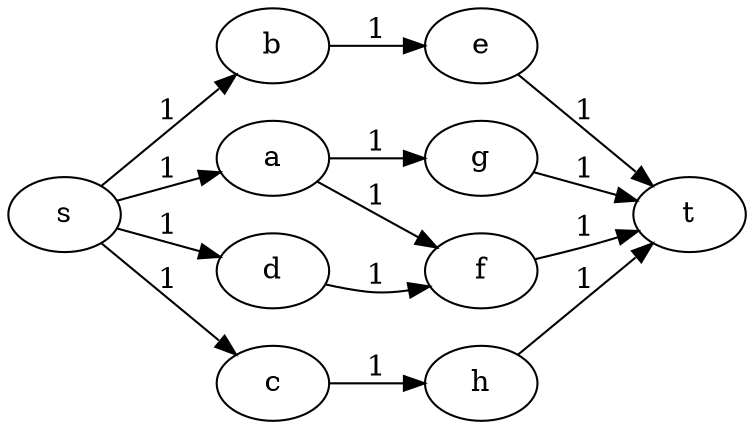 // a   e
// b   f
// c   g
// d   h

digraph {
   rankdir=LR
   s -> a [label="1"]
   s -> b [label="1"]
   s -> c [label="1"]
   s -> d [label="1"]
   e -> t [label="1"]
   f -> t [label="1"]
   g -> t [label="1"]
   h -> t [label="1"]

   a -> f [label="1"]
   a -> g [label="1"]
   b -> e [label="1"]
   c -> h [label="1"]
   d -> f [label="1"]
}
